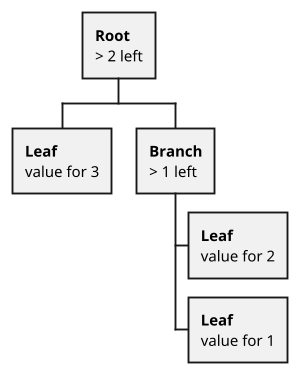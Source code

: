 @startwbs
skinparam shadowing false
scale 300 width

*:**Root**
> 2 left;

**:**Leaf**
value for 3;

**:**Branch**
> 1 left;

***:**Leaf**
value for 2;

***:**Leaf**
value for 1;

@endwbs
